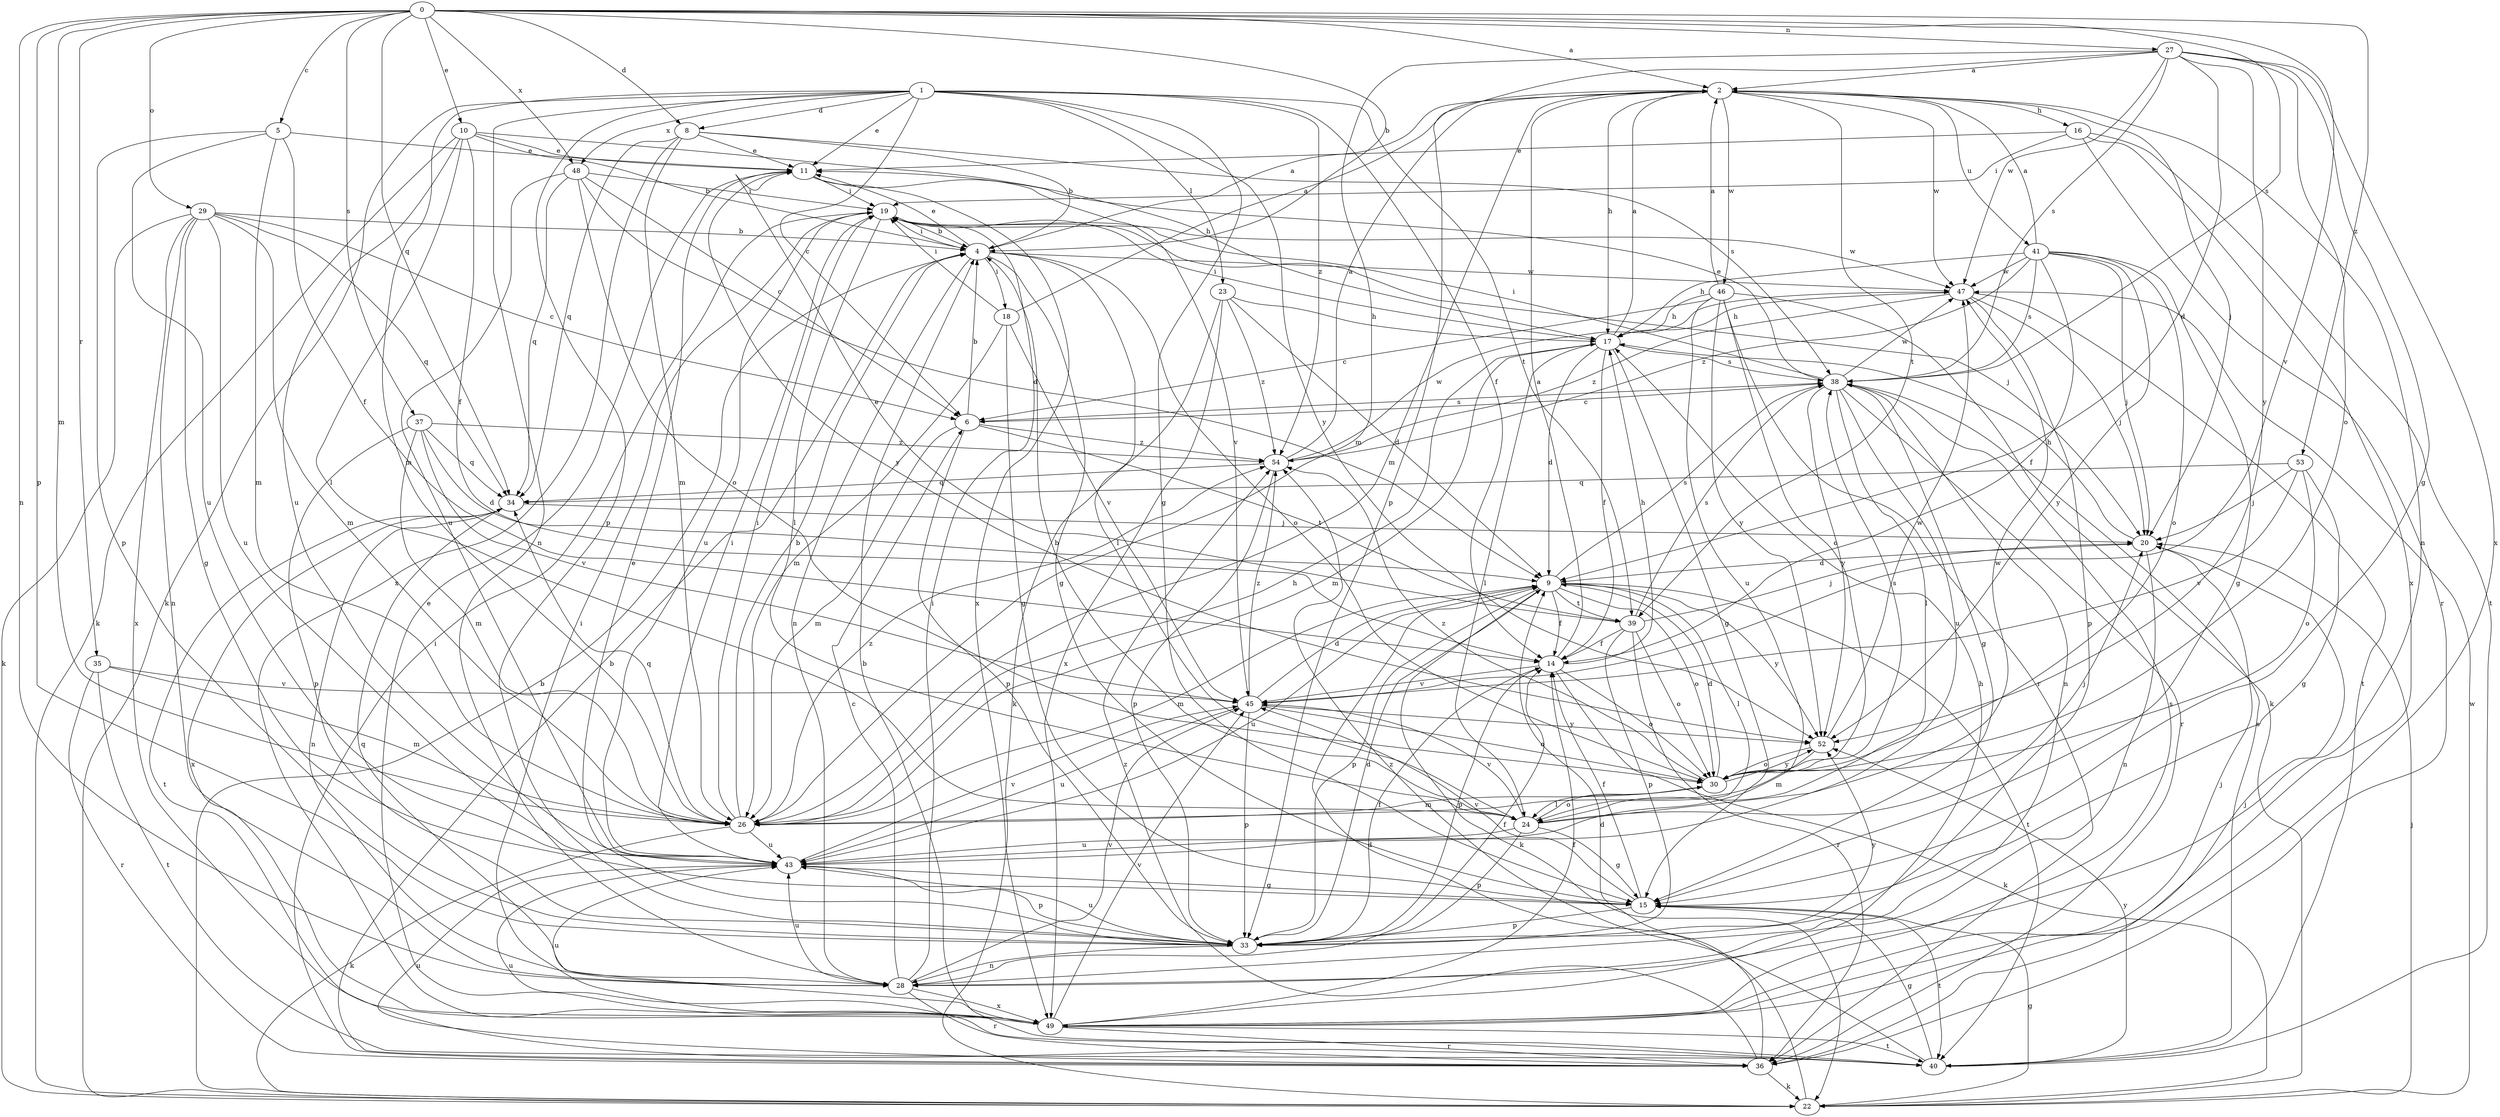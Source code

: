 strict digraph  {
0;
1;
2;
4;
5;
6;
8;
9;
10;
11;
14;
15;
16;
17;
18;
19;
20;
22;
23;
24;
26;
27;
28;
29;
30;
33;
34;
35;
36;
37;
38;
39;
40;
41;
43;
45;
46;
47;
48;
49;
52;
53;
54;
0 -> 2  [label=a];
0 -> 4  [label=b];
0 -> 5  [label=c];
0 -> 8  [label=d];
0 -> 10  [label=e];
0 -> 26  [label=m];
0 -> 27  [label=n];
0 -> 28  [label=n];
0 -> 29  [label=o];
0 -> 33  [label=p];
0 -> 34  [label=q];
0 -> 35  [label=r];
0 -> 37  [label=s];
0 -> 38  [label=s];
0 -> 45  [label=v];
0 -> 48  [label=x];
0 -> 53  [label=z];
1 -> 6  [label=c];
1 -> 8  [label=d];
1 -> 11  [label=e];
1 -> 14  [label=f];
1 -> 15  [label=g];
1 -> 22  [label=k];
1 -> 23  [label=l];
1 -> 26  [label=m];
1 -> 28  [label=n];
1 -> 33  [label=p];
1 -> 39  [label=t];
1 -> 48  [label=x];
1 -> 52  [label=y];
1 -> 54  [label=z];
2 -> 16  [label=h];
2 -> 17  [label=h];
2 -> 20  [label=j];
2 -> 26  [label=m];
2 -> 28  [label=n];
2 -> 39  [label=t];
2 -> 41  [label=u];
2 -> 46  [label=w];
2 -> 47  [label=w];
4 -> 2  [label=a];
4 -> 11  [label=e];
4 -> 15  [label=g];
4 -> 18  [label=i];
4 -> 19  [label=i];
4 -> 24  [label=l];
4 -> 28  [label=n];
4 -> 30  [label=o];
4 -> 47  [label=w];
5 -> 11  [label=e];
5 -> 14  [label=f];
5 -> 26  [label=m];
5 -> 33  [label=p];
5 -> 43  [label=u];
6 -> 4  [label=b];
6 -> 26  [label=m];
6 -> 33  [label=p];
6 -> 38  [label=s];
6 -> 39  [label=t];
6 -> 54  [label=z];
8 -> 4  [label=b];
8 -> 11  [label=e];
8 -> 26  [label=m];
8 -> 34  [label=q];
8 -> 38  [label=s];
8 -> 49  [label=x];
9 -> 14  [label=f];
9 -> 22  [label=k];
9 -> 24  [label=l];
9 -> 26  [label=m];
9 -> 30  [label=o];
9 -> 33  [label=p];
9 -> 38  [label=s];
9 -> 39  [label=t];
9 -> 40  [label=t];
9 -> 43  [label=u];
9 -> 52  [label=y];
10 -> 4  [label=b];
10 -> 11  [label=e];
10 -> 14  [label=f];
10 -> 17  [label=h];
10 -> 22  [label=k];
10 -> 24  [label=l];
10 -> 43  [label=u];
11 -> 19  [label=i];
11 -> 45  [label=v];
11 -> 49  [label=x];
11 -> 52  [label=y];
14 -> 2  [label=a];
14 -> 17  [label=h];
14 -> 22  [label=k];
14 -> 30  [label=o];
14 -> 33  [label=p];
14 -> 45  [label=v];
15 -> 14  [label=f];
15 -> 33  [label=p];
15 -> 40  [label=t];
15 -> 45  [label=v];
16 -> 11  [label=e];
16 -> 19  [label=i];
16 -> 36  [label=r];
16 -> 40  [label=t];
16 -> 49  [label=x];
17 -> 2  [label=a];
17 -> 9  [label=d];
17 -> 14  [label=f];
17 -> 15  [label=g];
17 -> 19  [label=i];
17 -> 24  [label=l];
17 -> 26  [label=m];
17 -> 38  [label=s];
18 -> 2  [label=a];
18 -> 15  [label=g];
18 -> 19  [label=i];
18 -> 26  [label=m];
18 -> 45  [label=v];
19 -> 4  [label=b];
19 -> 20  [label=j];
19 -> 24  [label=l];
19 -> 43  [label=u];
19 -> 47  [label=w];
20 -> 9  [label=d];
20 -> 17  [label=h];
20 -> 28  [label=n];
22 -> 4  [label=b];
22 -> 9  [label=d];
22 -> 15  [label=g];
22 -> 20  [label=j];
22 -> 47  [label=w];
23 -> 9  [label=d];
23 -> 17  [label=h];
23 -> 22  [label=k];
23 -> 49  [label=x];
23 -> 54  [label=z];
24 -> 4  [label=b];
24 -> 15  [label=g];
24 -> 20  [label=j];
24 -> 30  [label=o];
24 -> 33  [label=p];
24 -> 43  [label=u];
24 -> 45  [label=v];
24 -> 47  [label=w];
26 -> 4  [label=b];
26 -> 17  [label=h];
26 -> 19  [label=i];
26 -> 22  [label=k];
26 -> 34  [label=q];
26 -> 43  [label=u];
26 -> 54  [label=z];
27 -> 2  [label=a];
27 -> 9  [label=d];
27 -> 15  [label=g];
27 -> 26  [label=m];
27 -> 30  [label=o];
27 -> 33  [label=p];
27 -> 38  [label=s];
27 -> 47  [label=w];
27 -> 49  [label=x];
27 -> 52  [label=y];
28 -> 6  [label=c];
28 -> 14  [label=f];
28 -> 19  [label=i];
28 -> 34  [label=q];
28 -> 36  [label=r];
28 -> 43  [label=u];
28 -> 45  [label=v];
28 -> 49  [label=x];
29 -> 4  [label=b];
29 -> 6  [label=c];
29 -> 15  [label=g];
29 -> 22  [label=k];
29 -> 26  [label=m];
29 -> 28  [label=n];
29 -> 34  [label=q];
29 -> 43  [label=u];
29 -> 49  [label=x];
30 -> 9  [label=d];
30 -> 24  [label=l];
30 -> 26  [label=m];
30 -> 38  [label=s];
30 -> 52  [label=y];
30 -> 54  [label=z];
33 -> 9  [label=d];
33 -> 11  [label=e];
33 -> 14  [label=f];
33 -> 28  [label=n];
33 -> 43  [label=u];
33 -> 52  [label=y];
34 -> 20  [label=j];
34 -> 28  [label=n];
34 -> 40  [label=t];
34 -> 49  [label=x];
35 -> 26  [label=m];
35 -> 36  [label=r];
35 -> 40  [label=t];
35 -> 45  [label=v];
36 -> 4  [label=b];
36 -> 9  [label=d];
36 -> 19  [label=i];
36 -> 20  [label=j];
36 -> 22  [label=k];
36 -> 43  [label=u];
36 -> 54  [label=z];
37 -> 9  [label=d];
37 -> 26  [label=m];
37 -> 33  [label=p];
37 -> 34  [label=q];
37 -> 45  [label=v];
37 -> 54  [label=z];
38 -> 6  [label=c];
38 -> 11  [label=e];
38 -> 15  [label=g];
38 -> 19  [label=i];
38 -> 24  [label=l];
38 -> 28  [label=n];
38 -> 36  [label=r];
38 -> 43  [label=u];
38 -> 47  [label=w];
38 -> 52  [label=y];
39 -> 11  [label=e];
39 -> 14  [label=f];
39 -> 20  [label=j];
39 -> 30  [label=o];
39 -> 33  [label=p];
39 -> 36  [label=r];
39 -> 38  [label=s];
40 -> 4  [label=b];
40 -> 15  [label=g];
40 -> 38  [label=s];
40 -> 43  [label=u];
40 -> 52  [label=y];
40 -> 54  [label=z];
41 -> 2  [label=a];
41 -> 14  [label=f];
41 -> 15  [label=g];
41 -> 17  [label=h];
41 -> 20  [label=j];
41 -> 30  [label=o];
41 -> 38  [label=s];
41 -> 47  [label=w];
41 -> 52  [label=y];
41 -> 54  [label=z];
43 -> 15  [label=g];
43 -> 19  [label=i];
43 -> 33  [label=p];
43 -> 45  [label=v];
45 -> 9  [label=d];
45 -> 30  [label=o];
45 -> 33  [label=p];
45 -> 43  [label=u];
45 -> 52  [label=y];
45 -> 54  [label=z];
46 -> 2  [label=a];
46 -> 6  [label=c];
46 -> 17  [label=h];
46 -> 22  [label=k];
46 -> 30  [label=o];
46 -> 36  [label=r];
46 -> 43  [label=u];
46 -> 52  [label=y];
47 -> 17  [label=h];
47 -> 20  [label=j];
47 -> 33  [label=p];
47 -> 40  [label=t];
47 -> 54  [label=z];
48 -> 6  [label=c];
48 -> 9  [label=d];
48 -> 19  [label=i];
48 -> 30  [label=o];
48 -> 34  [label=q];
48 -> 43  [label=u];
49 -> 11  [label=e];
49 -> 14  [label=f];
49 -> 17  [label=h];
49 -> 19  [label=i];
49 -> 20  [label=j];
49 -> 36  [label=r];
49 -> 38  [label=s];
49 -> 40  [label=t];
49 -> 43  [label=u];
49 -> 45  [label=v];
52 -> 26  [label=m];
52 -> 30  [label=o];
52 -> 47  [label=w];
53 -> 15  [label=g];
53 -> 20  [label=j];
53 -> 30  [label=o];
53 -> 34  [label=q];
53 -> 45  [label=v];
54 -> 2  [label=a];
54 -> 33  [label=p];
54 -> 34  [label=q];
54 -> 47  [label=w];
}
